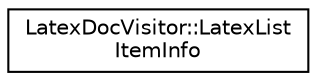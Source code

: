 digraph "类继承关系图"
{
 // INTERACTIVE_SVG=YES
 // LATEX_PDF_SIZE
  edge [fontname="Helvetica",fontsize="10",labelfontname="Helvetica",labelfontsize="10"];
  node [fontname="Helvetica",fontsize="10",shape=record];
  rankdir="LR";
  Node0 [label="LatexDocVisitor::LatexList\lItemInfo",height=0.2,width=0.4,color="black", fillcolor="white", style="filled",URL="$da/dc3/struct_latex_doc_visitor_1_1_latex_list_item_info.html",tooltip=" "];
}
